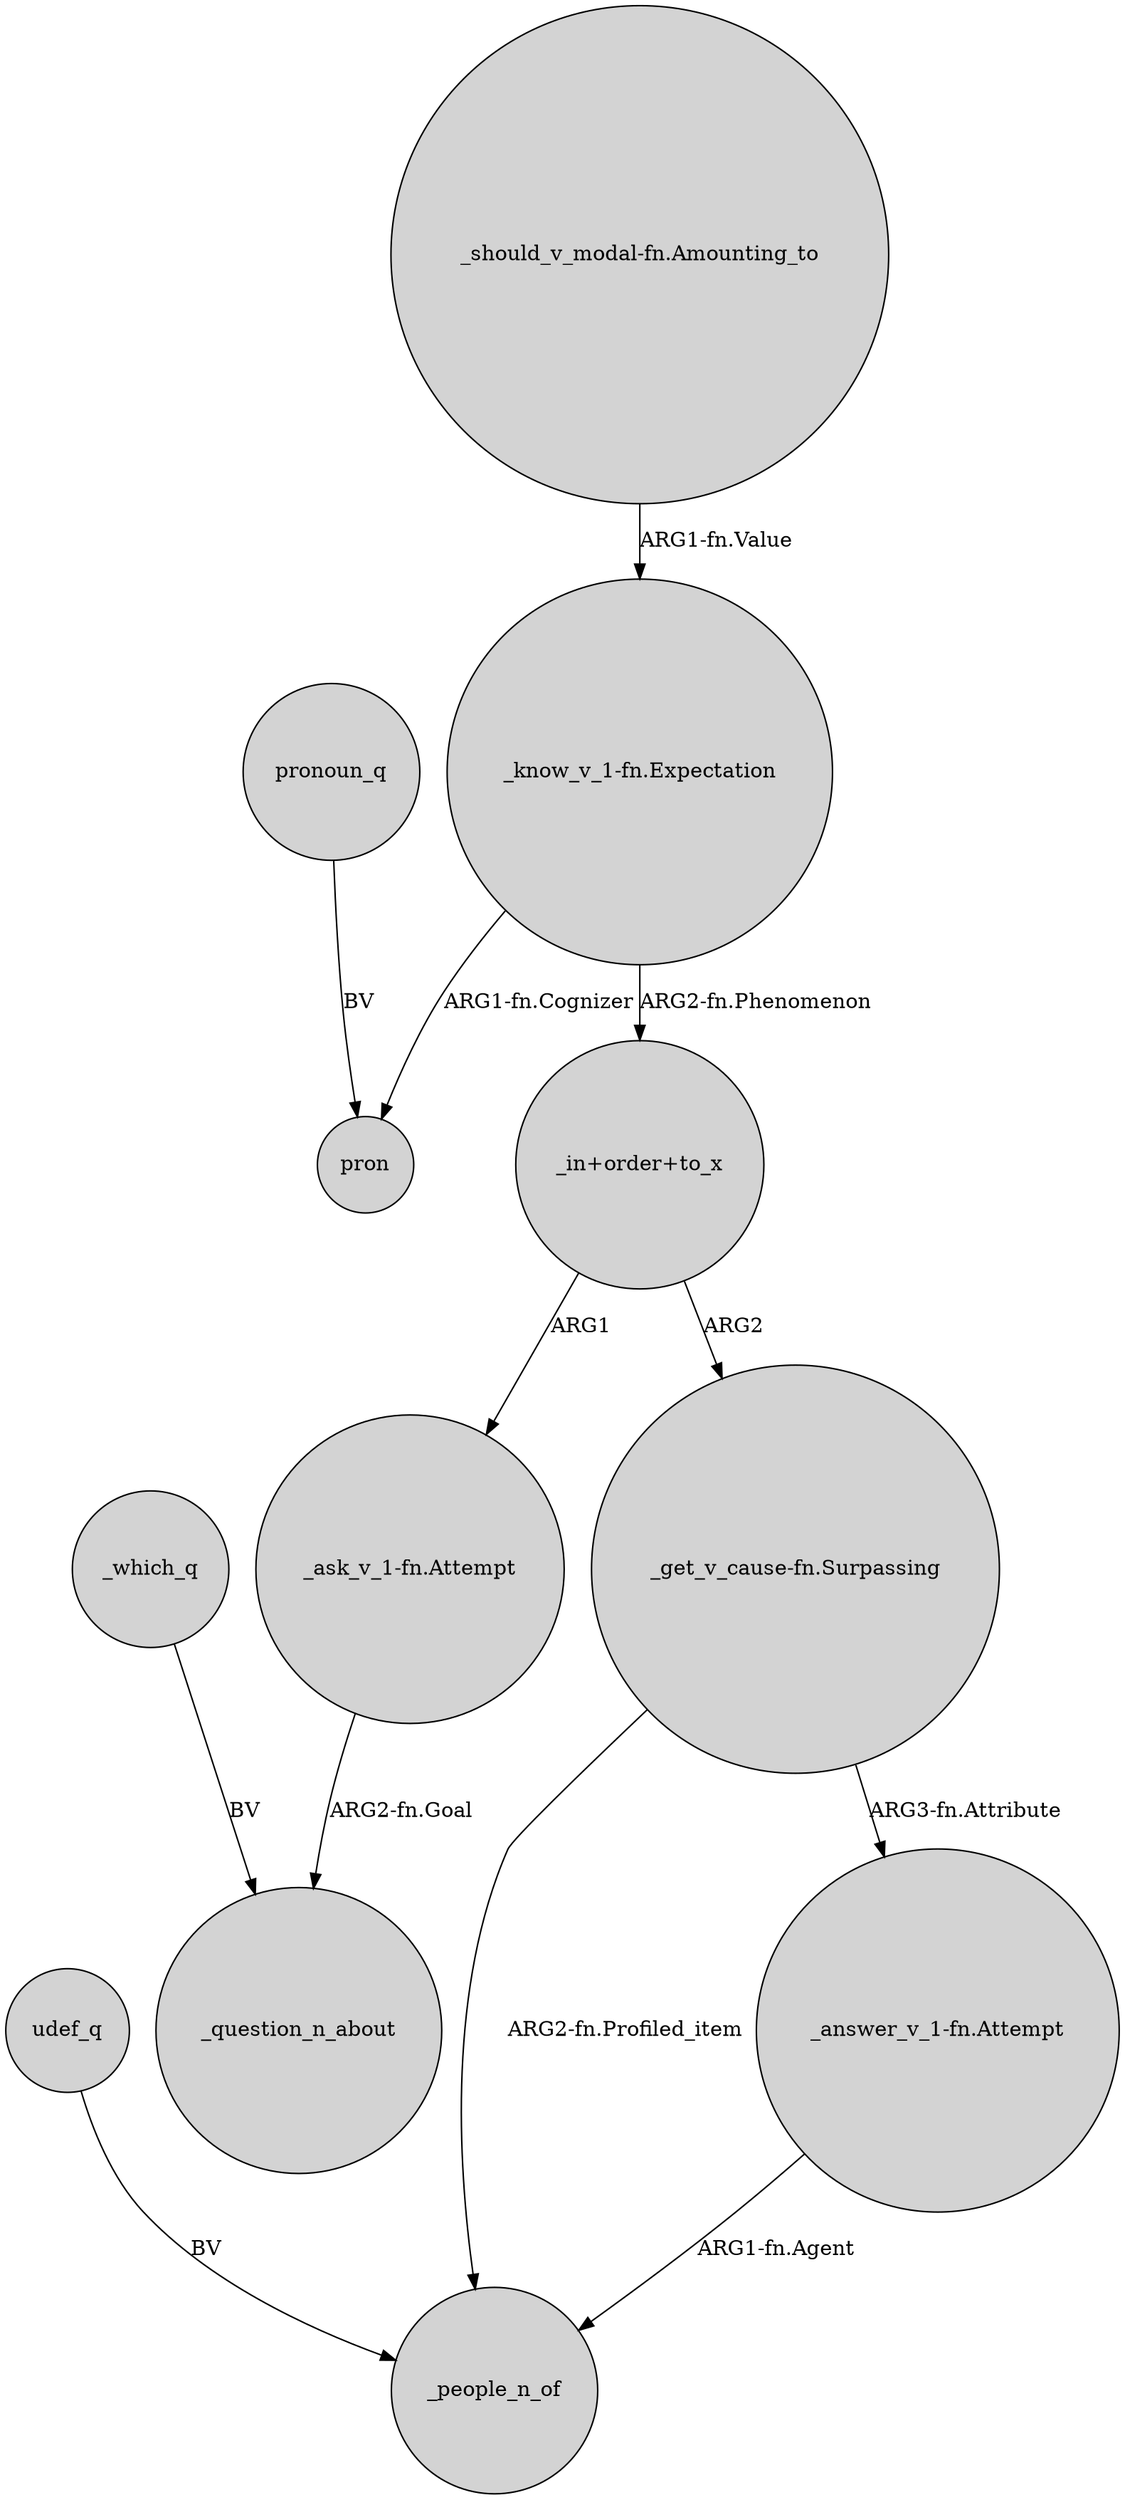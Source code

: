 digraph {
	node [shape=circle style=filled]
	udef_q -> _people_n_of [label=BV]
	"_in+order+to_x" -> "_ask_v_1-fn.Attempt" [label=ARG1]
	"_answer_v_1-fn.Attempt" -> _people_n_of [label="ARG1-fn.Agent"]
	"_get_v_cause-fn.Surpassing" -> _people_n_of [label="ARG2-fn.Profiled_item"]
	"_get_v_cause-fn.Surpassing" -> "_answer_v_1-fn.Attempt" [label="ARG3-fn.Attribute"]
	_which_q -> _question_n_about [label=BV]
	"_know_v_1-fn.Expectation" -> "_in+order+to_x" [label="ARG2-fn.Phenomenon"]
	"_ask_v_1-fn.Attempt" -> _question_n_about [label="ARG2-fn.Goal"]
	pronoun_q -> pron [label=BV]
	"_in+order+to_x" -> "_get_v_cause-fn.Surpassing" [label=ARG2]
	"_should_v_modal-fn.Amounting_to" -> "_know_v_1-fn.Expectation" [label="ARG1-fn.Value"]
	"_know_v_1-fn.Expectation" -> pron [label="ARG1-fn.Cognizer"]
}
